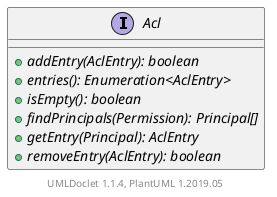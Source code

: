 @startuml

    interface Acl [[Acl.html]] {
        {abstract} +addEntry(AclEntry): boolean
        {abstract} +entries(): Enumeration<AclEntry>
        {abstract} +isEmpty(): boolean
        {abstract} +findPrincipals(Permission): Principal[]
        {abstract} +getEntry(Principal): AclEntry
        {abstract} +removeEntry(AclEntry): boolean
    }


    center footer UMLDoclet 1.1.4, PlantUML 1.2019.05
@enduml

